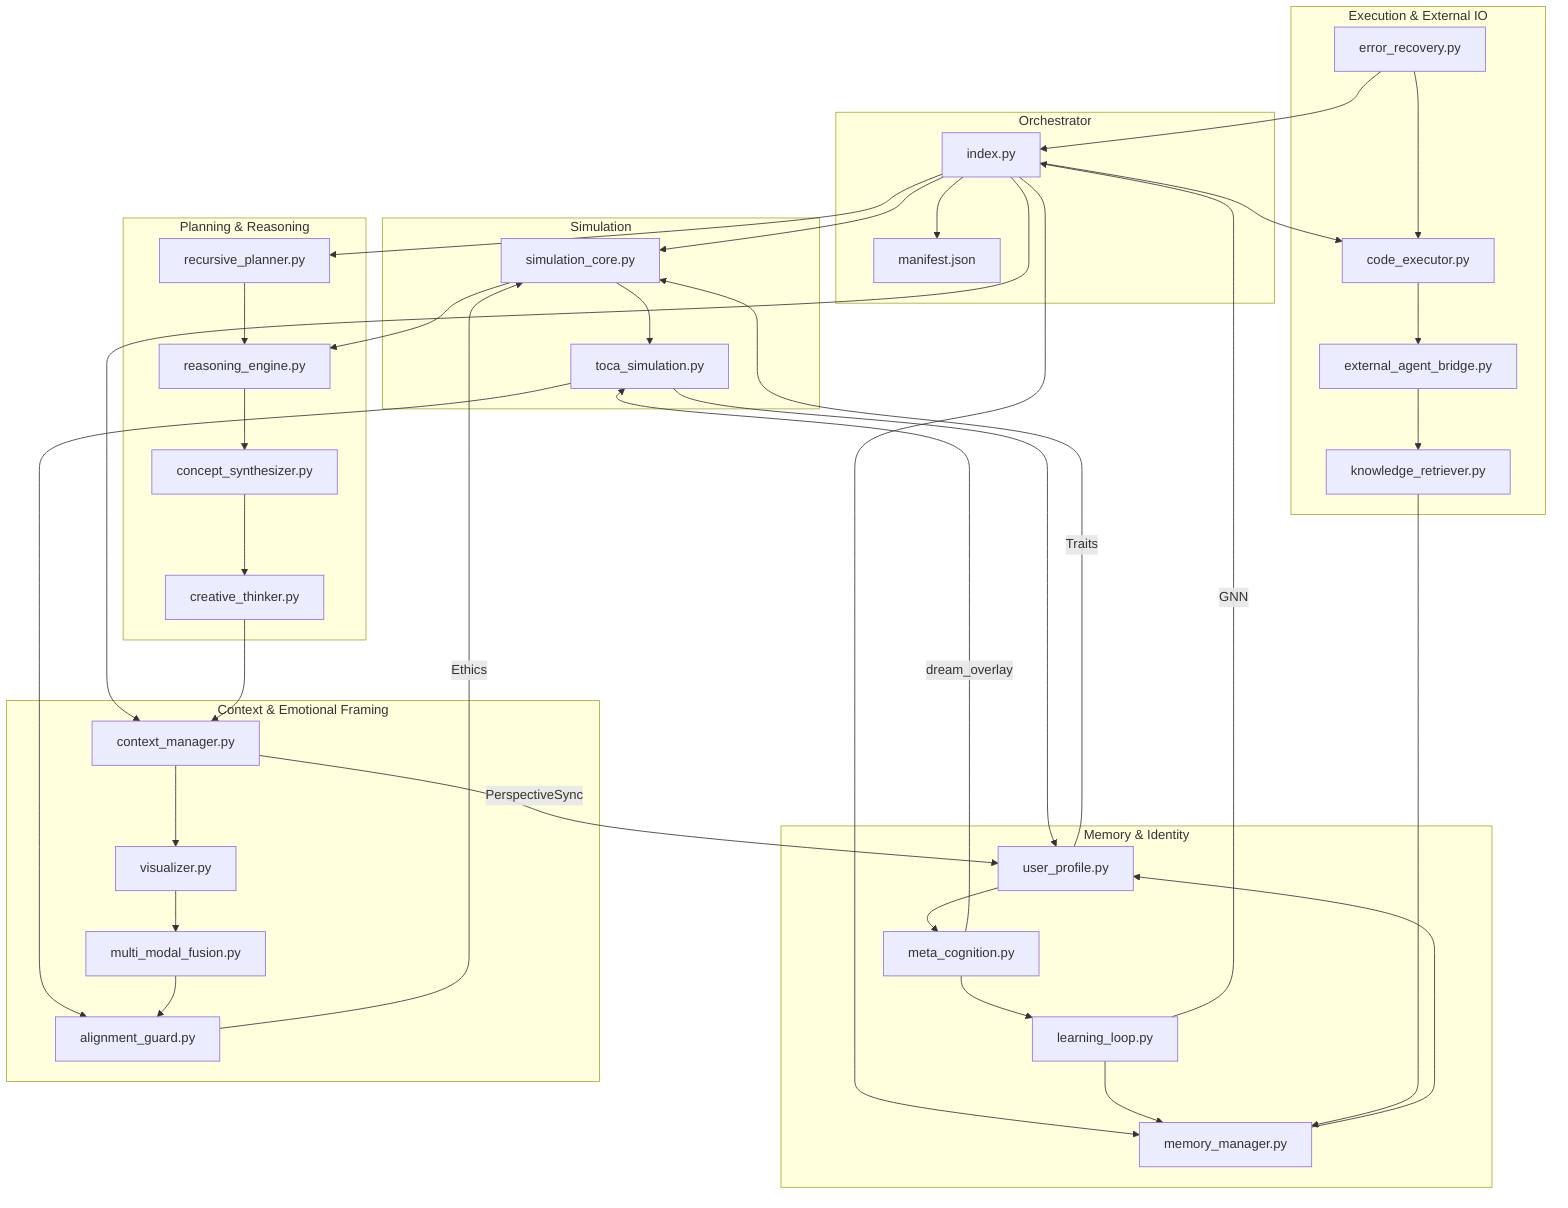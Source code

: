 graph TD
  subgraph Orchestrator
    A[index.py]
    B[manifest.json]
  end

  subgraph Simulation
    C[simulation_core.py]
    D[toca_simulation.py]
  end

  subgraph Planning & Reasoning
    E[recursive_planner.py]
    F[reasoning_engine.py]
    G[concept_synthesizer.py]
    H[creative_thinker.py]
  end

  subgraph Memory & Identity
    I[memory_manager.py]
    J[user_profile.py]
    K[meta_cognition.py]
    L[learning_loop.py]
  end

  subgraph Context & Emotional Framing
    M[context_manager.py]
    N[visualizer.py]
    O[multi_modal_fusion.py]
    P[alignment_guard.py]
  end

  subgraph Execution & External IO
    Q[code_executor.py]
    R[external_agent_bridge.py]
    S[error_recovery.py]
    T[knowledge_retriever.py]
  end

  %% Connections
  A --> B
  A --> C
  A --> E
  A --> M
  A --> I
  A --> Q

  C --> D
  C --> F
  D --> P
  D --> J

  E --> F
  F --> G
  G --> H
  H --> M

  I --> J
  J --> K
  K --> L
  L --> I

  M --> N
  N --> O
  O --> P

  Q --> R
  R --> T
  T --> I
  S --> A
  S --> Q

  %% Trait lattice modulated by learning + user_profile
  L -->|GNN| A
  J -->|Traits| C
  P -->|Ethics| C

  %% Dream & Perspective overlays
  K -->|dream_overlay| D
  M -->|PerspectiveSync| J